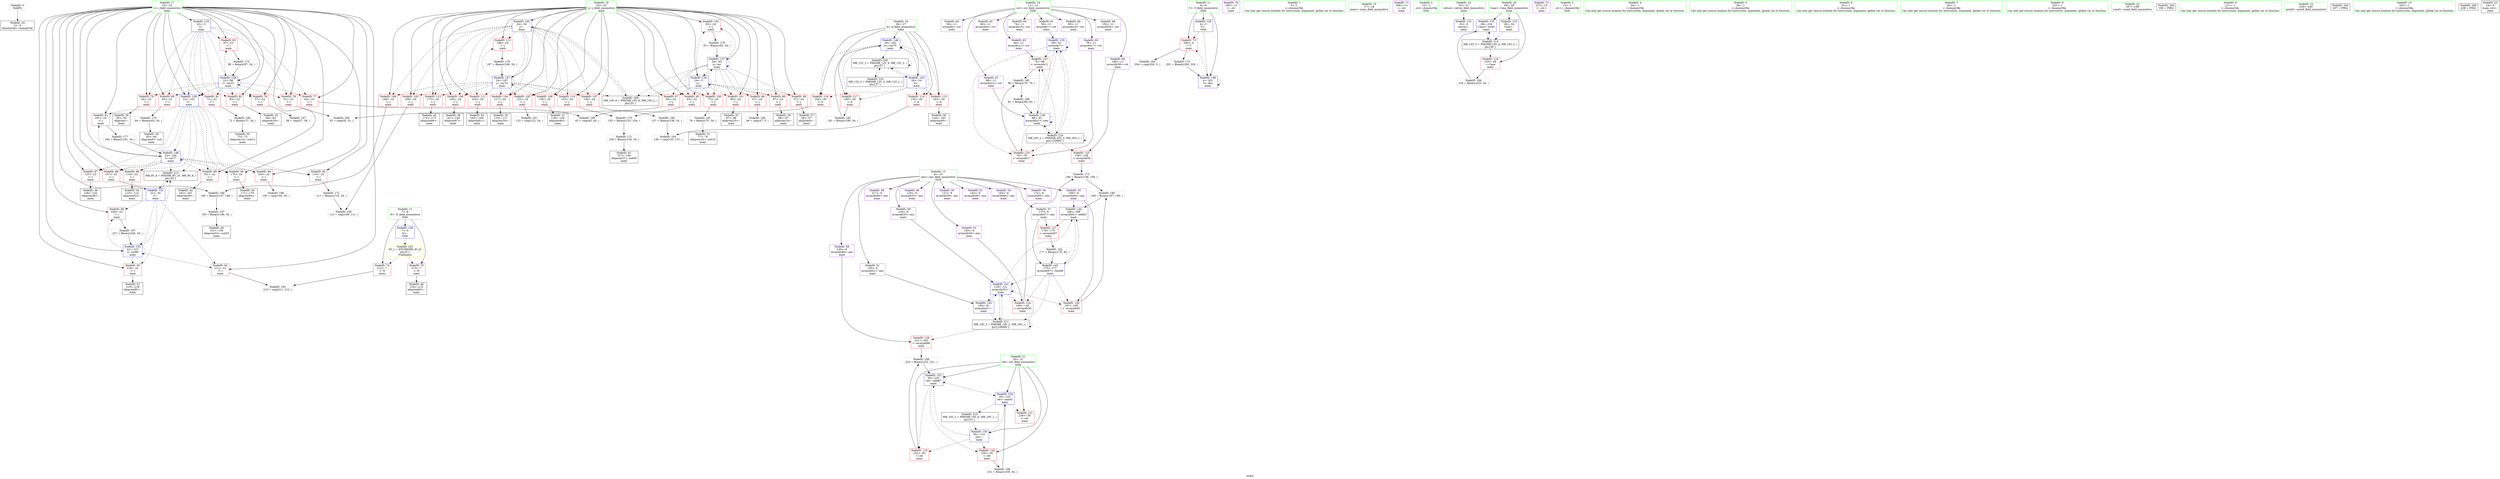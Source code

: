 digraph "SVFG" {
	label="SVFG";

	Node0x563ed89bab50 [shape=record,color=grey,label="{NodeID: 0\nNullPtr}"];
	Node0x563ed89bab50 -> Node0x563ed899f510[style=solid];
	Node0x563ed89c4aa0 [shape=record,color=grey,label="{NodeID: 180\n72 = Binary(71, 34, )\n}"];
	Node0x563ed89c4aa0 -> Node0x563ed899fa20[style=solid];
	Node0x563ed89bb7d0 [shape=record,color=red,label="{NodeID: 97\n50\<--24\n\<--j\nmain\n}"];
	Node0x563ed89bb7d0 -> Node0x563ed89bfae0[style=solid];
	Node0x563ed89ba640 [shape=record,color=green,label="{NodeID: 14\n11\<--12\ncst\<--cst_field_insensitive\nGlob }"];
	Node0x563ed89ba640 -> Node0x563ed89bd0e0[style=solid];
	Node0x563ed89ba640 -> Node0x563ed89bd1b0[style=solid];
	Node0x563ed89ba640 -> Node0x563ed89bd280[style=solid];
	Node0x563ed89ba640 -> Node0x563ed89bd350[style=solid];
	Node0x563ed89ba640 -> Node0x563ed89bd420[style=solid];
	Node0x563ed89ba640 -> Node0x563ed89bd4f0[style=solid];
	Node0x563ed89ba640 -> Node0x563ed89bd5c0[style=solid];
	Node0x563ed89ba640 -> Node0x563ed89bd690[style=solid];
	Node0x563ed89ba640 -> Node0x563ed89bd760[style=solid];
	Node0x563ed89ba640 -> Node0x563ed89bd830[style=solid];
	Node0x563ed89bf1e0 [shape=record,color=grey,label="{NodeID: 194\n204 = cmp(200, 5, )\n}"];
	Node0x563ed89bc330 [shape=record,color=red,label="{NodeID: 111\n164\<--24\n\<--j\nmain\n}"];
	Node0x563ed89bc330 -> Node0x563ed89bb2f0[style=solid];
	Node0x563ed899f880 [shape=record,color=black,label="{NodeID: 28\n65\<--64\nidxprom8\<--sub\nmain\n}"];
	Node0x563ed89c15d0 [shape=record,color=red,label="{NodeID: 125\n159\<--158\n\<--arrayidx58\nmain\n}"];
	Node0x563ed89c15d0 -> Node0x563ed89c4020[style=solid];
	Node0x563ed89bb220 [shape=record,color=black,label="{NodeID: 42\n162\<--161\nidxprom59\<--\nmain\n}"];
	Node0x563ed89c2130 [shape=record,color=blue,label="{NodeID: 139\n22\<--102\ni\<--\nmain\n}"];
	Node0x563ed89c2130 -> Node0x563ed89be460[style=dashed];
	Node0x563ed89c2130 -> Node0x563ed89be530[style=dashed];
	Node0x563ed89c2130 -> Node0x563ed89be600[style=dashed];
	Node0x563ed89c2130 -> Node0x563ed89be6d0[style=dashed];
	Node0x563ed89c2130 -> Node0x563ed89be7a0[style=dashed];
	Node0x563ed89c2130 -> Node0x563ed89be870[style=dashed];
	Node0x563ed89c2130 -> Node0x563ed89be940[style=dashed];
	Node0x563ed89c2130 -> Node0x563ed89bea10[style=dashed];
	Node0x563ed89c2130 -> Node0x563ed89c2880[style=dashed];
	Node0x563ed89c2130 -> Node0x563ed89d2a10[style=dashed];
	Node0x563ed89bcda0 [shape=record,color=purple,label="{NodeID: 56\n172\<--9\narrayidx65\<--ans\nmain\n}"];
	Node0x563ed89c2c90 [shape=record,color=blue,label="{NodeID: 153\n22\<--227\ni\<--inc89\nmain\n}"];
	Node0x563ed89c2c90 -> Node0x563ed89beae0[style=dashed];
	Node0x563ed89c2c90 -> Node0x563ed89bebb0[style=dashed];
	Node0x563ed89c2c90 -> Node0x563ed89bec80[style=dashed];
	Node0x563ed89c2c90 -> Node0x563ed89c2c90[style=dashed];
	Node0x563ed89c2c90 -> Node0x563ed89d2a10[style=dashed];
	Node0x563ed89bd900 [shape=record,color=purple,label="{NodeID: 70\n195\<--13\n\<--.str\nmain\n}"];
	Node0x563ed89c3720 [shape=record,color=grey,label="{NodeID: 167\n150 = Binary(149, 34, )\n}"];
	Node0x563ed89c3720 -> Node0x563ed89bb080[style=solid];
	Node0x563ed89be460 [shape=record,color=red,label="{NodeID: 84\n104\<--22\n\<--i\nmain\n}"];
	Node0x563ed89be460 -> Node0x563ed89bf4e0[style=solid];
	Node0x563ed89ba270 [shape=record,color=green,label="{NodeID: 1\n5\<--1\n\<--dummyObj\nCan only get source location for instruction, argument, global var or function.}"];
	Node0x563ed89c4c20 [shape=record,color=grey,label="{NodeID: 181\n76 = Binary(75, 34, )\n}"];
	Node0x563ed89c4c20 -> Node0x563ed899faf0[style=solid];
	Node0x563ed89bb8a0 [shape=record,color=red,label="{NodeID: 98\n57\<--24\n\<--j\nmain\n}"];
	Node0x563ed89bb8a0 -> Node0x563ed899f7b0[style=solid];
	Node0x563ed89ba710 [shape=record,color=green,label="{NodeID: 15\n17\<--18\nmain\<--main_field_insensitive\n}"];
	Node0x563ed89bf360 [shape=record,color=grey,label="{NodeID: 195\n112 = cmp(109, 111, )\n}"];
	Node0x563ed89bc400 [shape=record,color=red,label="{NodeID: 112\n173\<--24\n\<--j\nmain\n}"];
	Node0x563ed89bc400 -> Node0x563ed89bb490[style=solid];
	Node0x563ed899f950 [shape=record,color=black,label="{NodeID: 29\n68\<--67\nidxprom10\<--\nmain\n}"];
	Node0x563ed89d1610 [shape=record,color=black,label="{NodeID: 209\nMR_10V_6 = PHI(MR_10V_8, MR_10V_2, )\npts\{25 \}\n}"];
	Node0x563ed89d1610 -> Node0x563ed89c2200[style=dashed];
	Node0x563ed89c16a0 [shape=record,color=red,label="{NodeID: 126\n167\<--166\n\<--arrayidx62\nmain\n}"];
	Node0x563ed89c16a0 -> Node0x563ed89c59a0[style=solid];
	Node0x563ed89bb2f0 [shape=record,color=black,label="{NodeID: 43\n165\<--164\nidxprom61\<--\nmain\n}"];
	Node0x563ed89c2200 [shape=record,color=blue,label="{NodeID: 140\n24\<--34\nj\<--\nmain\n}"];
	Node0x563ed89c2200 -> Node0x563ed89bbcb0[style=dashed];
	Node0x563ed89c2200 -> Node0x563ed89bbd80[style=dashed];
	Node0x563ed89c2200 -> Node0x563ed89bbe50[style=dashed];
	Node0x563ed89c2200 -> Node0x563ed89bbf20[style=dashed];
	Node0x563ed89c2200 -> Node0x563ed89bbff0[style=dashed];
	Node0x563ed89c2200 -> Node0x563ed89bc0c0[style=dashed];
	Node0x563ed89c2200 -> Node0x563ed89bc190[style=dashed];
	Node0x563ed89c2200 -> Node0x563ed89bc260[style=dashed];
	Node0x563ed89c2200 -> Node0x563ed89bc330[style=dashed];
	Node0x563ed89c2200 -> Node0x563ed89bc400[style=dashed];
	Node0x563ed89c2200 -> Node0x563ed89bc4d0[style=dashed];
	Node0x563ed89c2200 -> Node0x563ed89c27b0[style=dashed];
	Node0x563ed89c2200 -> Node0x563ed89d1610[style=dashed];
	Node0x563ed89bce70 [shape=record,color=purple,label="{NodeID: 57\n175\<--9\narrayidx67\<--ans\nmain\n}"];
	Node0x563ed89bce70 -> Node0x563ed89c1770[style=solid];
	Node0x563ed89bce70 -> Node0x563ed89c2610[style=solid];
	Node0x563ed89c2d60 [shape=record,color=blue,label="{NodeID: 154\n30\<--231\nret\<--rem91\nmain\n}"];
	Node0x563ed89c2d60 -> Node0x563ed89c1290[style=dashed];
	Node0x563ed89c2d60 -> Node0x563ed89d3410[style=dashed];
	Node0x563ed89bd9d0 [shape=record,color=purple,label="{NodeID: 71\n206\<--13\n\<--.str\nmain\n}"];
	Node0x563ed89c38a0 [shape=record,color=grey,label="{NodeID: 168\n149 = Binary(147, 148, )\n}"];
	Node0x563ed89c38a0 -> Node0x563ed89c3720[style=solid];
	Node0x563ed89be530 [shape=record,color=red,label="{NodeID: 85\n110\<--22\n\<--i\nmain\n}"];
	Node0x563ed89be530 -> Node0x563ed89c3ea0[style=solid];
	Node0x563ed899c3e0 [shape=record,color=green,label="{NodeID: 2\n13\<--1\n.str\<--dummyObj\nGlob }"];
	Node0x563ed89c4da0 [shape=record,color=grey,label="{NodeID: 182\n177 = Binary(176, 82, )\n}"];
	Node0x563ed89c4da0 -> Node0x563ed89c2610[style=solid];
	Node0x563ed89bb970 [shape=record,color=red,label="{NodeID: 99\n67\<--24\n\<--j\nmain\n}"];
	Node0x563ed89bb970 -> Node0x563ed899f950[style=solid];
	Node0x563ed899c080 [shape=record,color=green,label="{NodeID: 16\n20\<--21\nretval\<--retval_field_insensitive\nmain\n}"];
	Node0x563ed899c080 -> Node0x563ed89c1ab0[style=solid];
	Node0x563ed89bf4e0 [shape=record,color=grey,label="{NodeID: 196\n105 = cmp(104, 39, )\n}"];
	Node0x563ed89bc4d0 [shape=record,color=red,label="{NodeID: 113\n186\<--24\n\<--j\nmain\n}"];
	Node0x563ed89bc4d0 -> Node0x563ed89c44a0[style=solid];
	Node0x563ed899fa20 [shape=record,color=black,label="{NodeID: 30\n73\<--72\nidxprom13\<--sub12\nmain\n}"];
	Node0x563ed89d1b10 [shape=record,color=black,label="{NodeID: 210\nMR_12V_2 = PHI(MR_12V_3, MR_12V_1, )\npts\{27 \}\n}"];
	Node0x563ed89d1b10 -> Node0x563ed89d4d10[style=dashed];
	Node0x563ed89c1770 [shape=record,color=red,label="{NodeID: 127\n176\<--175\n\<--arrayidx67\nmain\n}"];
	Node0x563ed89c1770 -> Node0x563ed89c4da0[style=solid];
	Node0x563ed89bb3c0 [shape=record,color=black,label="{NodeID: 44\n171\<--170\nidxprom64\<--\nmain\n}"];
	Node0x563ed89c22d0 [shape=record,color=blue,label="{NodeID: 141\n119\<--121\narrayidx35\<--\nmain\n}"];
	Node0x563ed89c22d0 -> Node0x563ed89c1500[style=dashed];
	Node0x563ed89c22d0 -> Node0x563ed89c16a0[style=dashed];
	Node0x563ed89c22d0 -> Node0x563ed89c22d0[style=dashed];
	Node0x563ed89c22d0 -> Node0x563ed89c23a0[style=dashed];
	Node0x563ed89c22d0 -> Node0x563ed89c2540[style=dashed];
	Node0x563ed89c22d0 -> Node0x563ed89d2010[style=dashed];
	Node0x563ed89bcf40 [shape=record,color=purple,label="{NodeID: 58\n217\<--9\narrayidx84\<--ans\nmain\n}"];
	Node0x563ed89c2e30 [shape=record,color=blue,label="{NodeID: 155\n28\<--234\nCase\<--inc92\nmain\n}"];
	Node0x563ed89c2e30 -> Node0x563ed89d2f10[style=dashed];
	Node0x563ed89bdaa0 [shape=record,color=purple,label="{NodeID: 72\n237\<--15\n\<--.str.1\nmain\n}"];
	Node0x563ed89c3a20 [shape=record,color=grey,label="{NodeID: 169\n137 = Binary(136, 34, )\n}"];
	Node0x563ed89c3a20 -> Node0x563ed89bf060[style=solid];
	Node0x563ed89be600 [shape=record,color=red,label="{NodeID: 86\n114\<--22\n\<--i\nmain\n}"];
	Node0x563ed89be600 -> Node0x563ed89babe0[style=solid];
	Node0x563ed899c470 [shape=record,color=green,label="{NodeID: 3\n15\<--1\n.str.1\<--dummyObj\nGlob }"];
	Node0x563ed89c4f20 [shape=record,color=grey,label="{NodeID: 183\n181 = Binary(180, 34, )\n}"];
	Node0x563ed89c4f20 -> Node0x563ed89c26e0[style=solid];
	Node0x563ed89bba40 [shape=record,color=red,label="{NodeID: 100\n75\<--24\n\<--j\nmain\n}"];
	Node0x563ed89bba40 -> Node0x563ed89c4c20[style=solid];
	Node0x563ed899c150 [shape=record,color=green,label="{NodeID: 17\n22\<--23\ni\<--i_field_insensitive\nmain\n}"];
	Node0x563ed899c150 -> Node0x563ed89bdde0[style=solid];
	Node0x563ed899c150 -> Node0x563ed89bdeb0[style=solid];
	Node0x563ed899c150 -> Node0x563ed89bdf80[style=solid];
	Node0x563ed899c150 -> Node0x563ed89be050[style=solid];
	Node0x563ed899c150 -> Node0x563ed89be120[style=solid];
	Node0x563ed899c150 -> Node0x563ed89be1f0[style=solid];
	Node0x563ed899c150 -> Node0x563ed89be2c0[style=solid];
	Node0x563ed899c150 -> Node0x563ed89be390[style=solid];
	Node0x563ed899c150 -> Node0x563ed89be460[style=solid];
	Node0x563ed899c150 -> Node0x563ed89be530[style=solid];
	Node0x563ed899c150 -> Node0x563ed89be600[style=solid];
	Node0x563ed899c150 -> Node0x563ed89be6d0[style=solid];
	Node0x563ed899c150 -> Node0x563ed89be7a0[style=solid];
	Node0x563ed899c150 -> Node0x563ed89be870[style=solid];
	Node0x563ed899c150 -> Node0x563ed89be940[style=solid];
	Node0x563ed899c150 -> Node0x563ed89bea10[style=solid];
	Node0x563ed899c150 -> Node0x563ed89beae0[style=solid];
	Node0x563ed899c150 -> Node0x563ed89bebb0[style=solid];
	Node0x563ed899c150 -> Node0x563ed89bec80[style=solid];
	Node0x563ed899c150 -> Node0x563ed89c1c50[style=solid];
	Node0x563ed899c150 -> Node0x563ed89c2060[style=solid];
	Node0x563ed899c150 -> Node0x563ed89c2130[style=solid];
	Node0x563ed899c150 -> Node0x563ed89c2880[style=solid];
	Node0x563ed899c150 -> Node0x563ed89c2af0[style=solid];
	Node0x563ed899c150 -> Node0x563ed89c2c90[style=solid];
	Node0x563ed89bf660 [shape=record,color=grey,label="{NodeID: 197\n38 = cmp(37, 39, )\n}"];
	Node0x563ed89bc5a0 [shape=record,color=red,label="{NodeID: 114\n135\<--26\n\<--k\nmain\n}"];
	Node0x563ed89bc5a0 -> Node0x563ed89bf060[style=solid];
	Node0x563ed899faf0 [shape=record,color=black,label="{NodeID: 31\n77\<--76\nidxprom16\<--sub15\nmain\n}"];
	Node0x563ed89d2010 [shape=record,color=black,label="{NodeID: 211\nMR_18V_2 = PHI(MR_18V_3, MR_18V_1, )\npts\{100000 \}\n}"];
	Node0x563ed89d2010 -> Node0x563ed89c1840[style=dashed];
	Node0x563ed89d2010 -> Node0x563ed89c22d0[style=dashed];
	Node0x563ed89d2010 -> Node0x563ed89d2010[style=dashed];
	Node0x563ed89c1840 [shape=record,color=red,label="{NodeID: 128\n221\<--220\n\<--arrayidx86\nmain\n}"];
	Node0x563ed89c1840 -> Node0x563ed89c5820[style=solid];
	Node0x563ed89bb490 [shape=record,color=black,label="{NodeID: 45\n174\<--173\nidxprom66\<--\nmain\n}"];
	Node0x563ed89d7440 [shape=record,color=yellow,style=double,label="{NodeID: 225\n4V_1 = ENCHI(MR_4V_0)\npts\{8 \}\nFun[main]}"];
	Node0x563ed89d7440 -> Node0x563ed89bdc40[style=dashed];
	Node0x563ed89d7440 -> Node0x563ed89bdd10[style=dashed];
	Node0x563ed89c23a0 [shape=record,color=blue,label="{NodeID: 142\n130\<--61\narrayidx41\<--\nmain\n}"];
	Node0x563ed89c23a0 -> Node0x563ed89c22d0[style=dashed];
	Node0x563ed89c23a0 -> Node0x563ed89d2010[style=dashed];
	Node0x563ed89bd010 [shape=record,color=purple,label="{NodeID: 59\n220\<--9\narrayidx86\<--ans\nmain\n}"];
	Node0x563ed89bd010 -> Node0x563ed89c1840[style=solid];
	Node0x563ed89bdb70 [shape=record,color=red,label="{NodeID: 73\n200\<--4\n\<--T\nmain\n}"];
	Node0x563ed89bdb70 -> Node0x563ed89c41a0[style=solid];
	Node0x563ed89bdb70 -> Node0x563ed89bf1e0[style=solid];
	Node0x563ed89c3ba0 [shape=record,color=grey,label="{NodeID: 170\n155 = Binary(153, 154, )\n}"];
	Node0x563ed89c3ba0 -> Node0x563ed89c3d20[style=solid];
	Node0x563ed89be6d0 [shape=record,color=red,label="{NodeID: 87\n125\<--22\n\<--i\nmain\n}"];
	Node0x563ed89be6d0 -> Node0x563ed89bad40[style=solid];
	Node0x563ed899c560 [shape=record,color=green,label="{NodeID: 4\n34\<--1\n\<--dummyObj\nCan only get source location for instruction, argument, global var or function.}"];
	Node0x563ed89c50a0 [shape=record,color=grey,label="{NodeID: 184\n234 = Binary(233, 34, )\n}"];
	Node0x563ed89c50a0 -> Node0x563ed89c2e30[style=solid];
	Node0x563ed89bbb10 [shape=record,color=red,label="{NodeID: 101\n86\<--24\n\<--j\nmain\n}"];
	Node0x563ed89bbb10 -> Node0x563ed899fc90[style=solid];
	Node0x563ed899c220 [shape=record,color=green,label="{NodeID: 18\n24\<--25\nj\<--j_field_insensitive\nmain\n}"];
	Node0x563ed899c220 -> Node0x563ed89bed50[style=solid];
	Node0x563ed899c220 -> Node0x563ed89bb700[style=solid];
	Node0x563ed899c220 -> Node0x563ed89bb7d0[style=solid];
	Node0x563ed899c220 -> Node0x563ed89bb8a0[style=solid];
	Node0x563ed899c220 -> Node0x563ed89bb970[style=solid];
	Node0x563ed899c220 -> Node0x563ed89bba40[style=solid];
	Node0x563ed899c220 -> Node0x563ed89bbb10[style=solid];
	Node0x563ed899c220 -> Node0x563ed89bbbe0[style=solid];
	Node0x563ed899c220 -> Node0x563ed89bbcb0[style=solid];
	Node0x563ed899c220 -> Node0x563ed89bbd80[style=solid];
	Node0x563ed899c220 -> Node0x563ed89bbe50[style=solid];
	Node0x563ed899c220 -> Node0x563ed89bbf20[style=solid];
	Node0x563ed899c220 -> Node0x563ed89bbff0[style=solid];
	Node0x563ed899c220 -> Node0x563ed89bc0c0[style=solid];
	Node0x563ed899c220 -> Node0x563ed89bc190[style=solid];
	Node0x563ed899c220 -> Node0x563ed89bc260[style=solid];
	Node0x563ed899c220 -> Node0x563ed89bc330[style=solid];
	Node0x563ed899c220 -> Node0x563ed89bc400[style=solid];
	Node0x563ed899c220 -> Node0x563ed89bc4d0[style=solid];
	Node0x563ed899c220 -> Node0x563ed89c1d20[style=solid];
	Node0x563ed899c220 -> Node0x563ed89c1f90[style=solid];
	Node0x563ed899c220 -> Node0x563ed89c2200[style=solid];
	Node0x563ed899c220 -> Node0x563ed89c27b0[style=solid];
	Node0x563ed89bf7e0 [shape=record,color=grey,label="{NodeID: 198\n45 = cmp(43, 44, )\n}"];
	Node0x563ed89bc670 [shape=record,color=red,label="{NodeID: 115\n143\<--26\n\<--k\nmain\n}"];
	Node0x563ed89bc670 -> Node0x563ed89bafb0[style=solid];
	Node0x563ed899fbc0 [shape=record,color=black,label="{NodeID: 32\n84\<--83\nidxprom18\<--\nmain\n}"];
	Node0x563ed89c1910 [shape=record,color=blue,label="{NodeID: 129\n4\<--5\nT\<--\nGlob }"];
	Node0x563ed89c1910 -> Node0x563ed89bdb70[style=dashed];
	Node0x563ed89c1910 -> Node0x563ed89c2950[style=dashed];
	Node0x563ed89bb560 [shape=record,color=black,label="{NodeID: 46\n216\<--215\nidxprom83\<--\nmain\n}"];
	Node0x563ed89c2470 [shape=record,color=blue,label="{NodeID: 143\n26\<--34\nk\<--\nmain\n}"];
	Node0x563ed89c2470 -> Node0x563ed89bc5a0[style=dashed];
	Node0x563ed89c2470 -> Node0x563ed89bc670[style=dashed];
	Node0x563ed89c2470 -> Node0x563ed89c0e80[style=dashed];
	Node0x563ed89c2470 -> Node0x563ed89c0f50[style=dashed];
	Node0x563ed89c2470 -> Node0x563ed89c26e0[style=dashed];
	Node0x563ed89c2470 -> Node0x563ed89d4d10[style=dashed];
	Node0x563ed89bd0e0 [shape=record,color=purple,label="{NodeID: 60\n56\<--11\narrayidx\<--cst\nmain\n}"];
	Node0x563ed89bdc40 [shape=record,color=red,label="{NodeID: 74\n212\<--7\n\<--N\nmain\n}"];
	Node0x563ed89bdc40 -> Node0x563ed89beee0[style=solid];
	Node0x563ed89c3d20 [shape=record,color=grey,label="{NodeID: 171\n156 = Binary(155, 34, )\n}"];
	Node0x563ed89c3d20 -> Node0x563ed89bb150[style=solid];
	Node0x563ed89be7a0 [shape=record,color=red,label="{NodeID: 88\n147\<--22\n\<--i\nmain\n}"];
	Node0x563ed89be7a0 -> Node0x563ed89c38a0[style=solid];
	Node0x563ed899c5f0 [shape=record,color=green,label="{NodeID: 5\n39\<--1\n\<--dummyObj\nCan only get source location for instruction, argument, global var or function.}"];
	Node0x563ed89c5220 [shape=record,color=grey,label="{NodeID: 185\n80 = Binary(70, 79, )\n}"];
	Node0x563ed89c5220 -> Node0x563ed89c56a0[style=solid];
	Node0x563ed89bbbe0 [shape=record,color=red,label="{NodeID: 102\n92\<--24\n\<--j\nmain\n}"];
	Node0x563ed89bbbe0 -> Node0x563ed89c47a0[style=solid];
	Node0x563ed899f0a0 [shape=record,color=green,label="{NodeID: 19\n26\<--27\nk\<--k_field_insensitive\nmain\n}"];
	Node0x563ed899f0a0 -> Node0x563ed89bc5a0[style=solid];
	Node0x563ed899f0a0 -> Node0x563ed89bc670[style=solid];
	Node0x563ed899f0a0 -> Node0x563ed89c0e80[style=solid];
	Node0x563ed899f0a0 -> Node0x563ed89c0f50[style=solid];
	Node0x563ed899f0a0 -> Node0x563ed89c2470[style=solid];
	Node0x563ed899f0a0 -> Node0x563ed89c26e0[style=solid];
	Node0x563ed89bf960 [shape=record,color=grey,label="{NodeID: 199\n48 = cmp(47, 5, )\n}"];
	Node0x563ed89c0e80 [shape=record,color=red,label="{NodeID: 116\n154\<--26\n\<--k\nmain\n}"];
	Node0x563ed89c0e80 -> Node0x563ed89c3ba0[style=solid];
	Node0x563ed899fc90 [shape=record,color=black,label="{NodeID: 33\n87\<--86\nidxprom20\<--\nmain\n}"];
	Node0x563ed89d2a10 [shape=record,color=black,label="{NodeID: 213\nMR_8V_8 = PHI(MR_8V_10, MR_8V_6, )\npts\{23 \}\n}"];
	Node0x563ed89d2a10 -> Node0x563ed89c2af0[style=dashed];
	Node0x563ed89c19e0 [shape=record,color=blue,label="{NodeID: 130\n7\<--5\nN\<--\nGlob }"];
	Node0x563ed89c19e0 -> Node0x563ed89d7440[style=dashed];
	Node0x563ed89bb630 [shape=record,color=black,label="{NodeID: 47\n219\<--218\nidxprom85\<--\nmain\n}"];
	Node0x563ed89c2540 [shape=record,color=blue,label="{NodeID: 144\n166\<--168\narrayidx62\<--add63\nmain\n}"];
	Node0x563ed89c2540 -> Node0x563ed89c1770[style=dashed];
	Node0x563ed89c2540 -> Node0x563ed89c2610[style=dashed];
	Node0x563ed89bd1b0 [shape=record,color=purple,label="{NodeID: 61\n59\<--11\narrayidx7\<--cst\nmain\n}"];
	Node0x563ed89bd1b0 -> Node0x563ed89c1df0[style=solid];
	Node0x563ed89bdd10 [shape=record,color=red,label="{NodeID: 75\n215\<--7\n\<--N\nmain\n}"];
	Node0x563ed89bdd10 -> Node0x563ed89bb560[style=solid];
	Node0x563ed89c3ea0 [shape=record,color=grey,label="{NodeID: 172\n111 = Binary(110, 34, )\n}"];
	Node0x563ed89c3ea0 -> Node0x563ed89bf360[style=solid];
	Node0x563ed89be870 [shape=record,color=red,label="{NodeID: 89\n161\<--22\n\<--i\nmain\n}"];
	Node0x563ed89be870 -> Node0x563ed89bb220[style=solid];
	Node0x563ed899c680 [shape=record,color=green,label="{NodeID: 6\n61\<--1\n\<--dummyObj\nCan only get source location for instruction, argument, global var or function.}"];
	Node0x563ed89c53a0 [shape=record,color=grey,label="{NodeID: 186\n231 = Binary(230, 82, )\n}"];
	Node0x563ed89c53a0 -> Node0x563ed89c2d60[style=solid];
	Node0x563ed89bbcb0 [shape=record,color=red,label="{NodeID: 103\n109\<--24\n\<--j\nmain\n}"];
	Node0x563ed89bbcb0 -> Node0x563ed89bf360[style=solid];
	Node0x563ed899f170 [shape=record,color=green,label="{NodeID: 20\n28\<--29\nCase\<--Case_field_insensitive\nmain\n}"];
	Node0x563ed899f170 -> Node0x563ed89c1020[style=solid];
	Node0x563ed899f170 -> Node0x563ed89c1b80[style=solid];
	Node0x563ed899f170 -> Node0x563ed89c2e30[style=solid];
	Node0x563ed89bfae0 [shape=record,color=grey,label="{NodeID: 200\n52 = cmp(50, 51, )\n}"];
	Node0x563ed89c0f50 [shape=record,color=red,label="{NodeID: 117\n180\<--26\n\<--k\nmain\n}"];
	Node0x563ed89c0f50 -> Node0x563ed89c4f20[style=solid];
	Node0x563ed89babe0 [shape=record,color=black,label="{NodeID: 34\n115\<--114\nidxprom32\<--\nmain\n}"];
	Node0x563ed89d2f10 [shape=record,color=black,label="{NodeID: 214\nMR_14V_3 = PHI(MR_14V_4, MR_14V_2, )\npts\{29 \}\n}"];
	Node0x563ed89d2f10 -> Node0x563ed89c1020[style=dashed];
	Node0x563ed89d2f10 -> Node0x563ed89c2e30[style=dashed];
	Node0x563ed89c1ab0 [shape=record,color=blue,label="{NodeID: 131\n20\<--5\nretval\<--\nmain\n}"];
	Node0x563ed89bc720 [shape=record,color=purple,label="{NodeID: 48\n116\<--9\narrayidx33\<--ans\nmain\n}"];
	Node0x563ed89c2610 [shape=record,color=blue,label="{NodeID: 145\n175\<--177\narrayidx67\<--rem68\nmain\n}"];
	Node0x563ed89c2610 -> Node0x563ed89c1500[style=dashed];
	Node0x563ed89c2610 -> Node0x563ed89c16a0[style=dashed];
	Node0x563ed89c2610 -> Node0x563ed89c22d0[style=dashed];
	Node0x563ed89c2610 -> Node0x563ed89c2540[style=dashed];
	Node0x563ed89c2610 -> Node0x563ed89d2010[style=dashed];
	Node0x563ed89bd280 [shape=record,color=purple,label="{NodeID: 62\n66\<--11\narrayidx9\<--cst\nmain\n}"];
	Node0x563ed89bdde0 [shape=record,color=red,label="{NodeID: 76\n37\<--22\n\<--i\nmain\n}"];
	Node0x563ed89bdde0 -> Node0x563ed89bf660[style=solid];
	Node0x563ed89c4020 [shape=record,color=grey,label="{NodeID: 173\n160 = Binary(146, 159, )\n}"];
	Node0x563ed89c4020 -> Node0x563ed89c59a0[style=solid];
	Node0x563ed89be940 [shape=record,color=red,label="{NodeID: 90\n170\<--22\n\<--i\nmain\n}"];
	Node0x563ed89be940 -> Node0x563ed89bb3c0[style=solid];
	Node0x563ed89a0250 [shape=record,color=green,label="{NodeID: 7\n82\<--1\n\<--dummyObj\nCan only get source location for instruction, argument, global var or function.}"];
	Node0x563ed89c5520 [shape=record,color=grey,label="{NodeID: 187\n227 = Binary(226, 34, )\n}"];
	Node0x563ed89c5520 -> Node0x563ed89c2c90[style=solid];
	Node0x563ed89bbd80 [shape=record,color=red,label="{NodeID: 104\n117\<--24\n\<--j\nmain\n}"];
	Node0x563ed89bbd80 -> Node0x563ed89bac70[style=solid];
	Node0x563ed899f240 [shape=record,color=green,label="{NodeID: 21\n30\<--31\nret\<--ret_field_insensitive\nmain\n}"];
	Node0x563ed899f240 -> Node0x563ed89c10f0[style=solid];
	Node0x563ed899f240 -> Node0x563ed89c11c0[style=solid];
	Node0x563ed899f240 -> Node0x563ed89c1290[style=solid];
	Node0x563ed899f240 -> Node0x563ed89c2a20[style=solid];
	Node0x563ed899f240 -> Node0x563ed89c2bc0[style=solid];
	Node0x563ed899f240 -> Node0x563ed89c2d60[style=solid];
	Node0x563ed89c1020 [shape=record,color=red,label="{NodeID: 118\n233\<--28\n\<--Case\nmain\n}"];
	Node0x563ed89c1020 -> Node0x563ed89c50a0[style=solid];
	Node0x563ed89bac70 [shape=record,color=black,label="{NodeID: 35\n118\<--117\nidxprom34\<--\nmain\n}"];
	Node0x563ed89d3410 [shape=record,color=black,label="{NodeID: 215\nMR_16V_2 = PHI(MR_16V_6, MR_16V_1, )\npts\{31 \}\n}"];
	Node0x563ed89d3410 -> Node0x563ed89c2a20[style=dashed];
	Node0x563ed89c1b80 [shape=record,color=blue,label="{NodeID: 132\n28\<--34\nCase\<--\nmain\n}"];
	Node0x563ed89c1b80 -> Node0x563ed89d2f10[style=dashed];
	Node0x563ed89bc7f0 [shape=record,color=purple,label="{NodeID: 49\n119\<--9\narrayidx35\<--ans\nmain\n}"];
	Node0x563ed89bc7f0 -> Node0x563ed89c22d0[style=solid];
	Node0x563ed89c26e0 [shape=record,color=blue,label="{NodeID: 146\n26\<--181\nk\<--inc70\nmain\n}"];
	Node0x563ed89c26e0 -> Node0x563ed89bc5a0[style=dashed];
	Node0x563ed89c26e0 -> Node0x563ed89bc670[style=dashed];
	Node0x563ed89c26e0 -> Node0x563ed89c0e80[style=dashed];
	Node0x563ed89c26e0 -> Node0x563ed89c0f50[style=dashed];
	Node0x563ed89c26e0 -> Node0x563ed89c26e0[style=dashed];
	Node0x563ed89c26e0 -> Node0x563ed89d4d10[style=dashed];
	Node0x563ed89bd350 [shape=record,color=purple,label="{NodeID: 63\n69\<--11\narrayidx11\<--cst\nmain\n}"];
	Node0x563ed89bd350 -> Node0x563ed89c1360[style=solid];
	Node0x563ed89bdeb0 [shape=record,color=red,label="{NodeID: 77\n44\<--22\n\<--i\nmain\n}"];
	Node0x563ed89bdeb0 -> Node0x563ed89bf7e0[style=solid];
	Node0x563ed89c41a0 [shape=record,color=grey,label="{NodeID: 174\n201 = Binary(200, 202, )\n}"];
	Node0x563ed89c41a0 -> Node0x563ed89c2950[style=solid];
	Node0x563ed89bea10 [shape=record,color=red,label="{NodeID: 91\n191\<--22\n\<--i\nmain\n}"];
	Node0x563ed89bea10 -> Node0x563ed89c4620[style=solid];
	Node0x563ed89a02e0 [shape=record,color=green,label="{NodeID: 8\n102\<--1\n\<--dummyObj\nCan only get source location for instruction, argument, global var or function.}"];
	Node0x563ed89c56a0 [shape=record,color=grey,label="{NodeID: 188\n81 = Binary(80, 82, )\n}"];
	Node0x563ed89c56a0 -> Node0x563ed89c1ec0[style=solid];
	Node0x563ed89bbe50 [shape=record,color=red,label="{NodeID: 105\n122\<--24\n\<--j\nmain\n}"];
	Node0x563ed89bbe50 -> Node0x563ed89c5b20[style=solid];
	Node0x563ed899f310 [shape=record,color=green,label="{NodeID: 22\n197\<--198\nscanf\<--scanf_field_insensitive\n}"];
	Node0x563ed89c10f0 [shape=record,color=red,label="{NodeID: 119\n222\<--30\n\<--ret\nmain\n}"];
	Node0x563ed89c10f0 -> Node0x563ed89c5820[style=solid];
	Node0x563ed89bad40 [shape=record,color=black,label="{NodeID: 36\n126\<--125\nidxprom38\<--\nmain\n}"];
	Node0x563ed89c1c50 [shape=record,color=blue,label="{NodeID: 133\n22\<--5\ni\<--\nmain\n}"];
	Node0x563ed89c1c50 -> Node0x563ed89bdde0[style=dashed];
	Node0x563ed89c1c50 -> Node0x563ed89bdeb0[style=dashed];
	Node0x563ed89c1c50 -> Node0x563ed89bdf80[style=dashed];
	Node0x563ed89c1c50 -> Node0x563ed89be050[style=dashed];
	Node0x563ed89c1c50 -> Node0x563ed89be120[style=dashed];
	Node0x563ed89c1c50 -> Node0x563ed89be1f0[style=dashed];
	Node0x563ed89c1c50 -> Node0x563ed89be2c0[style=dashed];
	Node0x563ed89c1c50 -> Node0x563ed89be390[style=dashed];
	Node0x563ed89c1c50 -> Node0x563ed89c2060[style=dashed];
	Node0x563ed89c1c50 -> Node0x563ed89c2130[style=dashed];
	Node0x563ed89bc8c0 [shape=record,color=purple,label="{NodeID: 50\n127\<--9\narrayidx39\<--ans\nmain\n}"];
	Node0x563ed89c27b0 [shape=record,color=blue,label="{NodeID: 147\n24\<--187\nj\<--inc74\nmain\n}"];
	Node0x563ed89c27b0 -> Node0x563ed89bbcb0[style=dashed];
	Node0x563ed89c27b0 -> Node0x563ed89bbd80[style=dashed];
	Node0x563ed89c27b0 -> Node0x563ed89bbe50[style=dashed];
	Node0x563ed89c27b0 -> Node0x563ed89bbf20[style=dashed];
	Node0x563ed89c27b0 -> Node0x563ed89bbff0[style=dashed];
	Node0x563ed89c27b0 -> Node0x563ed89bc0c0[style=dashed];
	Node0x563ed89c27b0 -> Node0x563ed89bc190[style=dashed];
	Node0x563ed89c27b0 -> Node0x563ed89bc260[style=dashed];
	Node0x563ed89c27b0 -> Node0x563ed89bc330[style=dashed];
	Node0x563ed89c27b0 -> Node0x563ed89bc400[style=dashed];
	Node0x563ed89c27b0 -> Node0x563ed89bc4d0[style=dashed];
	Node0x563ed89c27b0 -> Node0x563ed89c27b0[style=dashed];
	Node0x563ed89c27b0 -> Node0x563ed89d1610[style=dashed];
	Node0x563ed89bd420 [shape=record,color=purple,label="{NodeID: 64\n74\<--11\narrayidx14\<--cst\nmain\n}"];
	Node0x563ed8792a00 [shape=record,color=black,label="{NodeID: 244\n196 = PHI()\n}"];
	Node0x563ed89bdf80 [shape=record,color=red,label="{NodeID: 78\n51\<--22\n\<--i\nmain\n}"];
	Node0x563ed89bdf80 -> Node0x563ed89bfae0[style=solid];
	Node0x563ed89c4320 [shape=record,color=grey,label="{NodeID: 175\n98 = Binary(97, 34, )\n}"];
	Node0x563ed89c4320 -> Node0x563ed89c2060[style=solid];
	Node0x563ed89beae0 [shape=record,color=red,label="{NodeID: 92\n211\<--22\n\<--i\nmain\n}"];
	Node0x563ed89beae0 -> Node0x563ed89beee0[style=solid];
	Node0x563ed89a0370 [shape=record,color=green,label="{NodeID: 9\n121\<--1\n\<--dummyObj\nCan only get source location for instruction, argument, global var or function.}"];
	Node0x563ed89c5820 [shape=record,color=grey,label="{NodeID: 189\n223 = Binary(222, 221, )\n}"];
	Node0x563ed89c5820 -> Node0x563ed89c2bc0[style=solid];
	Node0x563ed89bbf20 [shape=record,color=red,label="{NodeID: 106\n128\<--24\n\<--j\nmain\n}"];
	Node0x563ed89bbf20 -> Node0x563ed89bae10[style=solid];
	Node0x563ed899f410 [shape=record,color=green,label="{NodeID: 23\n239\<--240\nprintf\<--printf_field_insensitive\n}"];
	Node0x563ed89c11c0 [shape=record,color=red,label="{NodeID: 120\n230\<--30\n\<--ret\nmain\n}"];
	Node0x563ed89c11c0 -> Node0x563ed89c53a0[style=solid];
	Node0x563ed89bae10 [shape=record,color=black,label="{NodeID: 37\n129\<--128\nidxprom40\<--\nmain\n}"];
	Node0x563ed89c1d20 [shape=record,color=blue,label="{NodeID: 134\n24\<--5\nj\<--\nmain\n}"];
	Node0x563ed89c1d20 -> Node0x563ed89bed50[style=dashed];
	Node0x563ed89c1d20 -> Node0x563ed89bb700[style=dashed];
	Node0x563ed89c1d20 -> Node0x563ed89bb7d0[style=dashed];
	Node0x563ed89c1d20 -> Node0x563ed89bb8a0[style=dashed];
	Node0x563ed89c1d20 -> Node0x563ed89bb970[style=dashed];
	Node0x563ed89c1d20 -> Node0x563ed89bba40[style=dashed];
	Node0x563ed89c1d20 -> Node0x563ed89bbb10[style=dashed];
	Node0x563ed89c1d20 -> Node0x563ed89bbbe0[style=dashed];
	Node0x563ed89c1d20 -> Node0x563ed89c1d20[style=dashed];
	Node0x563ed89c1d20 -> Node0x563ed89c1f90[style=dashed];
	Node0x563ed89c1d20 -> Node0x563ed89d1610[style=dashed];
	Node0x563ed89bc990 [shape=record,color=purple,label="{NodeID: 51\n130\<--9\narrayidx41\<--ans\nmain\n}"];
	Node0x563ed89bc990 -> Node0x563ed89c23a0[style=solid];
	Node0x563ed89c2880 [shape=record,color=blue,label="{NodeID: 148\n22\<--192\ni\<--inc77\nmain\n}"];
	Node0x563ed89c2880 -> Node0x563ed89be460[style=dashed];
	Node0x563ed89c2880 -> Node0x563ed89be530[style=dashed];
	Node0x563ed89c2880 -> Node0x563ed89be600[style=dashed];
	Node0x563ed89c2880 -> Node0x563ed89be6d0[style=dashed];
	Node0x563ed89c2880 -> Node0x563ed89be7a0[style=dashed];
	Node0x563ed89c2880 -> Node0x563ed89be870[style=dashed];
	Node0x563ed89c2880 -> Node0x563ed89be940[style=dashed];
	Node0x563ed89c2880 -> Node0x563ed89bea10[style=dashed];
	Node0x563ed89c2880 -> Node0x563ed89c2880[style=dashed];
	Node0x563ed89c2880 -> Node0x563ed89d2a10[style=dashed];
	Node0x563ed89bd4f0 [shape=record,color=purple,label="{NodeID: 65\n78\<--11\narrayidx17\<--cst\nmain\n}"];
	Node0x563ed89bd4f0 -> Node0x563ed89c1430[style=solid];
	Node0x563ed89e2990 [shape=record,color=black,label="{NodeID: 245\n207 = PHI()\n}"];
	Node0x563ed89be050 [shape=record,color=red,label="{NodeID: 79\n54\<--22\n\<--i\nmain\n}"];
	Node0x563ed89be050 -> Node0x563ed899f6e0[style=solid];
	Node0x563ed89c44a0 [shape=record,color=grey,label="{NodeID: 176\n187 = Binary(186, 34, )\n}"];
	Node0x563ed89c44a0 -> Node0x563ed89c27b0[style=solid];
	Node0x563ed89bebb0 [shape=record,color=red,label="{NodeID: 93\n218\<--22\n\<--i\nmain\n}"];
	Node0x563ed89bebb0 -> Node0x563ed89bb630[style=solid];
	Node0x563ed899ebf0 [shape=record,color=green,label="{NodeID: 10\n202\<--1\n\<--dummyObj\nCan only get source location for instruction, argument, global var or function.}"];
	Node0x563ed89c59a0 [shape=record,color=grey,label="{NodeID: 190\n168 = Binary(167, 160, )\n}"];
	Node0x563ed89c59a0 -> Node0x563ed89c2540[style=solid];
	Node0x563ed89bbff0 [shape=record,color=red,label="{NodeID: 107\n136\<--24\n\<--j\nmain\n}"];
	Node0x563ed89bbff0 -> Node0x563ed89c3a20[style=solid];
	Node0x563ed899f510 [shape=record,color=black,label="{NodeID: 24\n2\<--3\ndummyVal\<--dummyVal\n}"];
	Node0x563ed89c1290 [shape=record,color=red,label="{NodeID: 121\n236\<--30\n\<--ret\nmain\n}"];
	Node0x563ed89baee0 [shape=record,color=black,label="{NodeID: 38\n141\<--140\nidxprom47\<--\nmain\n}"];
	Node0x563ed89d4310 [shape=record,color=black,label="{NodeID: 218\nMR_20V_2 = PHI(MR_20V_3, MR_20V_1, )\npts\{120000 \}\n}"];
	Node0x563ed89d4310 -> Node0x563ed89c1360[style=dashed];
	Node0x563ed89d4310 -> Node0x563ed89c1430[style=dashed];
	Node0x563ed89d4310 -> Node0x563ed89c15d0[style=dashed];
	Node0x563ed89d4310 -> Node0x563ed89c1df0[style=dashed];
	Node0x563ed89d4310 -> Node0x563ed89c1ec0[style=dashed];
	Node0x563ed89d4310 -> Node0x563ed89d4310[style=dashed];
	Node0x563ed89c1df0 [shape=record,color=blue,label="{NodeID: 135\n59\<--61\narrayidx7\<--\nmain\n}"];
	Node0x563ed89c1df0 -> Node0x563ed89c1360[style=dashed];
	Node0x563ed89c1df0 -> Node0x563ed89c1430[style=dashed];
	Node0x563ed89c1df0 -> Node0x563ed89c1df0[style=dashed];
	Node0x563ed89c1df0 -> Node0x563ed89c1ec0[style=dashed];
	Node0x563ed89c1df0 -> Node0x563ed89d4310[style=dashed];
	Node0x563ed89bca60 [shape=record,color=purple,label="{NodeID: 52\n142\<--9\narrayidx48\<--ans\nmain\n}"];
	Node0x563ed89c2950 [shape=record,color=blue,label="{NodeID: 149\n4\<--201\nT\<--dec\nmain\n}"];
	Node0x563ed89c2950 -> Node0x563ed89bdb70[style=dashed];
	Node0x563ed89c2950 -> Node0x563ed89c2950[style=dashed];
	Node0x563ed89bd5c0 [shape=record,color=purple,label="{NodeID: 66\n85\<--11\narrayidx19\<--cst\nmain\n}"];
	Node0x563ed89e2a90 [shape=record,color=black,label="{NodeID: 246\n238 = PHI()\n}"];
	Node0x563ed89be120 [shape=record,color=red,label="{NodeID: 80\n63\<--22\n\<--i\nmain\n}"];
	Node0x563ed89be120 -> Node0x563ed89c4920[style=solid];
	Node0x563ed89c4620 [shape=record,color=grey,label="{NodeID: 177\n192 = Binary(191, 34, )\n}"];
	Node0x563ed89c4620 -> Node0x563ed89c2880[style=solid];
	Node0x563ed89bec80 [shape=record,color=red,label="{NodeID: 94\n226\<--22\n\<--i\nmain\n}"];
	Node0x563ed89bec80 -> Node0x563ed89c5520[style=solid];
	Node0x563ed899ec80 [shape=record,color=green,label="{NodeID: 11\n4\<--6\nT\<--T_field_insensitive\nGlob }"];
	Node0x563ed899ec80 -> Node0x563ed89bdb70[style=solid];
	Node0x563ed899ec80 -> Node0x563ed89c1910[style=solid];
	Node0x563ed899ec80 -> Node0x563ed89c2950[style=solid];
	Node0x563ed89c5b20 [shape=record,color=grey,label="{NodeID: 191\n123 = cmp(122, 34, )\n}"];
	Node0x563ed89bc0c0 [shape=record,color=red,label="{NodeID: 108\n140\<--24\n\<--j\nmain\n}"];
	Node0x563ed89bc0c0 -> Node0x563ed89baee0[style=solid];
	Node0x563ed899f610 [shape=record,color=black,label="{NodeID: 25\n19\<--5\nmain_ret\<--\nmain\n}"];
	Node0x563ed89c1360 [shape=record,color=red,label="{NodeID: 122\n70\<--69\n\<--arrayidx11\nmain\n}"];
	Node0x563ed89c1360 -> Node0x563ed89c5220[style=solid];
	Node0x563ed89bafb0 [shape=record,color=black,label="{NodeID: 39\n144\<--143\nidxprom49\<--\nmain\n}"];
	Node0x563ed89c1ec0 [shape=record,color=blue,label="{NodeID: 136\n88\<--81\narrayidx21\<--rem\nmain\n}"];
	Node0x563ed89c1ec0 -> Node0x563ed89c1360[style=dashed];
	Node0x563ed89c1ec0 -> Node0x563ed89c1430[style=dashed];
	Node0x563ed89c1ec0 -> Node0x563ed89c1df0[style=dashed];
	Node0x563ed89c1ec0 -> Node0x563ed89c1ec0[style=dashed];
	Node0x563ed89c1ec0 -> Node0x563ed89d4310[style=dashed];
	Node0x563ed89bcb30 [shape=record,color=purple,label="{NodeID: 53\n145\<--9\narrayidx50\<--ans\nmain\n}"];
	Node0x563ed89bcb30 -> Node0x563ed89c1500[style=solid];
	Node0x563ed89c2a20 [shape=record,color=blue,label="{NodeID: 150\n30\<--121\nret\<--\nmain\n}"];
	Node0x563ed89c2a20 -> Node0x563ed89c10f0[style=dashed];
	Node0x563ed89c2a20 -> Node0x563ed89c11c0[style=dashed];
	Node0x563ed89c2a20 -> Node0x563ed89c2bc0[style=dashed];
	Node0x563ed89c2a20 -> Node0x563ed89c2d60[style=dashed];
	Node0x563ed89bd690 [shape=record,color=purple,label="{NodeID: 67\n88\<--11\narrayidx21\<--cst\nmain\n}"];
	Node0x563ed89bd690 -> Node0x563ed89c1ec0[style=solid];
	Node0x563ed89be1f0 [shape=record,color=red,label="{NodeID: 81\n71\<--22\n\<--i\nmain\n}"];
	Node0x563ed89be1f0 -> Node0x563ed89c4aa0[style=solid];
	Node0x563ed89c47a0 [shape=record,color=grey,label="{NodeID: 178\n93 = Binary(92, 34, )\n}"];
	Node0x563ed89c47a0 -> Node0x563ed89c1f90[style=solid];
	Node0x563ed89bed50 [shape=record,color=red,label="{NodeID: 95\n43\<--24\n\<--j\nmain\n}"];
	Node0x563ed89bed50 -> Node0x563ed89bf7e0[style=solid];
	Node0x563ed899ed10 [shape=record,color=green,label="{NodeID: 12\n7\<--8\nN\<--N_field_insensitive\nGlob }"];
	Node0x563ed899ed10 -> Node0x563ed89bdc40[style=solid];
	Node0x563ed899ed10 -> Node0x563ed89bdd10[style=solid];
	Node0x563ed899ed10 -> Node0x563ed89c19e0[style=solid];
	Node0x563ed89beee0 [shape=record,color=grey,label="{NodeID: 192\n213 = cmp(211, 212, )\n}"];
	Node0x563ed89bc190 [shape=record,color=red,label="{NodeID: 109\n148\<--24\n\<--j\nmain\n}"];
	Node0x563ed89bc190 -> Node0x563ed89c38a0[style=solid];
	Node0x563ed899f6e0 [shape=record,color=black,label="{NodeID: 26\n55\<--54\nidxprom\<--\nmain\n}"];
	Node0x563ed89c1430 [shape=record,color=red,label="{NodeID: 123\n79\<--78\n\<--arrayidx17\nmain\n}"];
	Node0x563ed89c1430 -> Node0x563ed89c5220[style=solid];
	Node0x563ed89bb080 [shape=record,color=black,label="{NodeID: 40\n151\<--150\nidxprom53\<--sub52\nmain\n}"];
	Node0x563ed89d4d10 [shape=record,color=black,label="{NodeID: 220\nMR_12V_3 = PHI(MR_12V_4, MR_12V_2, )\npts\{27 \}\n}"];
	Node0x563ed89d4d10 -> Node0x563ed89c2470[style=dashed];
	Node0x563ed89d4d10 -> Node0x563ed89d1b10[style=dashed];
	Node0x563ed89d4d10 -> Node0x563ed89d4d10[style=dashed];
	Node0x563ed89c1f90 [shape=record,color=blue,label="{NodeID: 137\n24\<--93\nj\<--inc\nmain\n}"];
	Node0x563ed89c1f90 -> Node0x563ed89bed50[style=dashed];
	Node0x563ed89c1f90 -> Node0x563ed89bb700[style=dashed];
	Node0x563ed89c1f90 -> Node0x563ed89bb7d0[style=dashed];
	Node0x563ed89c1f90 -> Node0x563ed89bb8a0[style=dashed];
	Node0x563ed89c1f90 -> Node0x563ed89bb970[style=dashed];
	Node0x563ed89c1f90 -> Node0x563ed89bba40[style=dashed];
	Node0x563ed89c1f90 -> Node0x563ed89bbb10[style=dashed];
	Node0x563ed89c1f90 -> Node0x563ed89bbbe0[style=dashed];
	Node0x563ed89c1f90 -> Node0x563ed89c1d20[style=dashed];
	Node0x563ed89c1f90 -> Node0x563ed89c1f90[style=dashed];
	Node0x563ed89c1f90 -> Node0x563ed89d1610[style=dashed];
	Node0x563ed89bcc00 [shape=record,color=purple,label="{NodeID: 54\n163\<--9\narrayidx60\<--ans\nmain\n}"];
	Node0x563ed89c2af0 [shape=record,color=blue,label="{NodeID: 151\n22\<--34\ni\<--\nmain\n}"];
	Node0x563ed89c2af0 -> Node0x563ed89beae0[style=dashed];
	Node0x563ed89c2af0 -> Node0x563ed89bebb0[style=dashed];
	Node0x563ed89c2af0 -> Node0x563ed89bec80[style=dashed];
	Node0x563ed89c2af0 -> Node0x563ed89c2c90[style=dashed];
	Node0x563ed89c2af0 -> Node0x563ed89d2a10[style=dashed];
	Node0x563ed89bd760 [shape=record,color=purple,label="{NodeID: 68\n152\<--11\narrayidx54\<--cst\nmain\n}"];
	Node0x563ed89be2c0 [shape=record,color=red,label="{NodeID: 82\n83\<--22\n\<--i\nmain\n}"];
	Node0x563ed89be2c0 -> Node0x563ed899fbc0[style=solid];
	Node0x563ed89c4920 [shape=record,color=grey,label="{NodeID: 179\n64 = Binary(63, 34, )\n}"];
	Node0x563ed89c4920 -> Node0x563ed899f880[style=solid];
	Node0x563ed89bb700 [shape=record,color=red,label="{NodeID: 96\n47\<--24\n\<--j\nmain\n}"];
	Node0x563ed89bb700 -> Node0x563ed89bf960[style=solid];
	Node0x563ed89ba570 [shape=record,color=green,label="{NodeID: 13\n9\<--10\nans\<--ans_field_insensitive\nGlob }"];
	Node0x563ed89ba570 -> Node0x563ed89bc720[style=solid];
	Node0x563ed89ba570 -> Node0x563ed89bc7f0[style=solid];
	Node0x563ed89ba570 -> Node0x563ed89bc8c0[style=solid];
	Node0x563ed89ba570 -> Node0x563ed89bc990[style=solid];
	Node0x563ed89ba570 -> Node0x563ed89bca60[style=solid];
	Node0x563ed89ba570 -> Node0x563ed89bcb30[style=solid];
	Node0x563ed89ba570 -> Node0x563ed89bcc00[style=solid];
	Node0x563ed89ba570 -> Node0x563ed89bccd0[style=solid];
	Node0x563ed89ba570 -> Node0x563ed89bcda0[style=solid];
	Node0x563ed89ba570 -> Node0x563ed89bce70[style=solid];
	Node0x563ed89ba570 -> Node0x563ed89bcf40[style=solid];
	Node0x563ed89ba570 -> Node0x563ed89bd010[style=solid];
	Node0x563ed89bf060 [shape=record,color=grey,label="{NodeID: 193\n138 = cmp(135, 137, )\n}"];
	Node0x563ed89bc260 [shape=record,color=red,label="{NodeID: 110\n153\<--24\n\<--j\nmain\n}"];
	Node0x563ed89bc260 -> Node0x563ed89c3ba0[style=solid];
	Node0x563ed899f7b0 [shape=record,color=black,label="{NodeID: 27\n58\<--57\nidxprom6\<--\nmain\n}"];
	Node0x563ed89c1500 [shape=record,color=red,label="{NodeID: 124\n146\<--145\n\<--arrayidx50\nmain\n}"];
	Node0x563ed89c1500 -> Node0x563ed89c4020[style=solid];
	Node0x563ed89bb150 [shape=record,color=black,label="{NodeID: 41\n157\<--156\nidxprom57\<--sub56\nmain\n}"];
	Node0x563ed89c2060 [shape=record,color=blue,label="{NodeID: 138\n22\<--98\ni\<--inc23\nmain\n}"];
	Node0x563ed89c2060 -> Node0x563ed89bdde0[style=dashed];
	Node0x563ed89c2060 -> Node0x563ed89bdeb0[style=dashed];
	Node0x563ed89c2060 -> Node0x563ed89bdf80[style=dashed];
	Node0x563ed89c2060 -> Node0x563ed89be050[style=dashed];
	Node0x563ed89c2060 -> Node0x563ed89be120[style=dashed];
	Node0x563ed89c2060 -> Node0x563ed89be1f0[style=dashed];
	Node0x563ed89c2060 -> Node0x563ed89be2c0[style=dashed];
	Node0x563ed89c2060 -> Node0x563ed89be390[style=dashed];
	Node0x563ed89c2060 -> Node0x563ed89c2060[style=dashed];
	Node0x563ed89c2060 -> Node0x563ed89c2130[style=dashed];
	Node0x563ed89bccd0 [shape=record,color=purple,label="{NodeID: 55\n166\<--9\narrayidx62\<--ans\nmain\n}"];
	Node0x563ed89bccd0 -> Node0x563ed89c16a0[style=solid];
	Node0x563ed89bccd0 -> Node0x563ed89c2540[style=solid];
	Node0x563ed89c2bc0 [shape=record,color=blue,label="{NodeID: 152\n30\<--223\nret\<--add87\nmain\n}"];
	Node0x563ed89c2bc0 -> Node0x563ed89c10f0[style=dashed];
	Node0x563ed89c2bc0 -> Node0x563ed89c11c0[style=dashed];
	Node0x563ed89c2bc0 -> Node0x563ed89c2bc0[style=dashed];
	Node0x563ed89c2bc0 -> Node0x563ed89c2d60[style=dashed];
	Node0x563ed89bd830 [shape=record,color=purple,label="{NodeID: 69\n158\<--11\narrayidx58\<--cst\nmain\n}"];
	Node0x563ed89bd830 -> Node0x563ed89c15d0[style=solid];
	Node0x563ed89be390 [shape=record,color=red,label="{NodeID: 83\n97\<--22\n\<--i\nmain\n}"];
	Node0x563ed89be390 -> Node0x563ed89c4320[style=solid];
}
